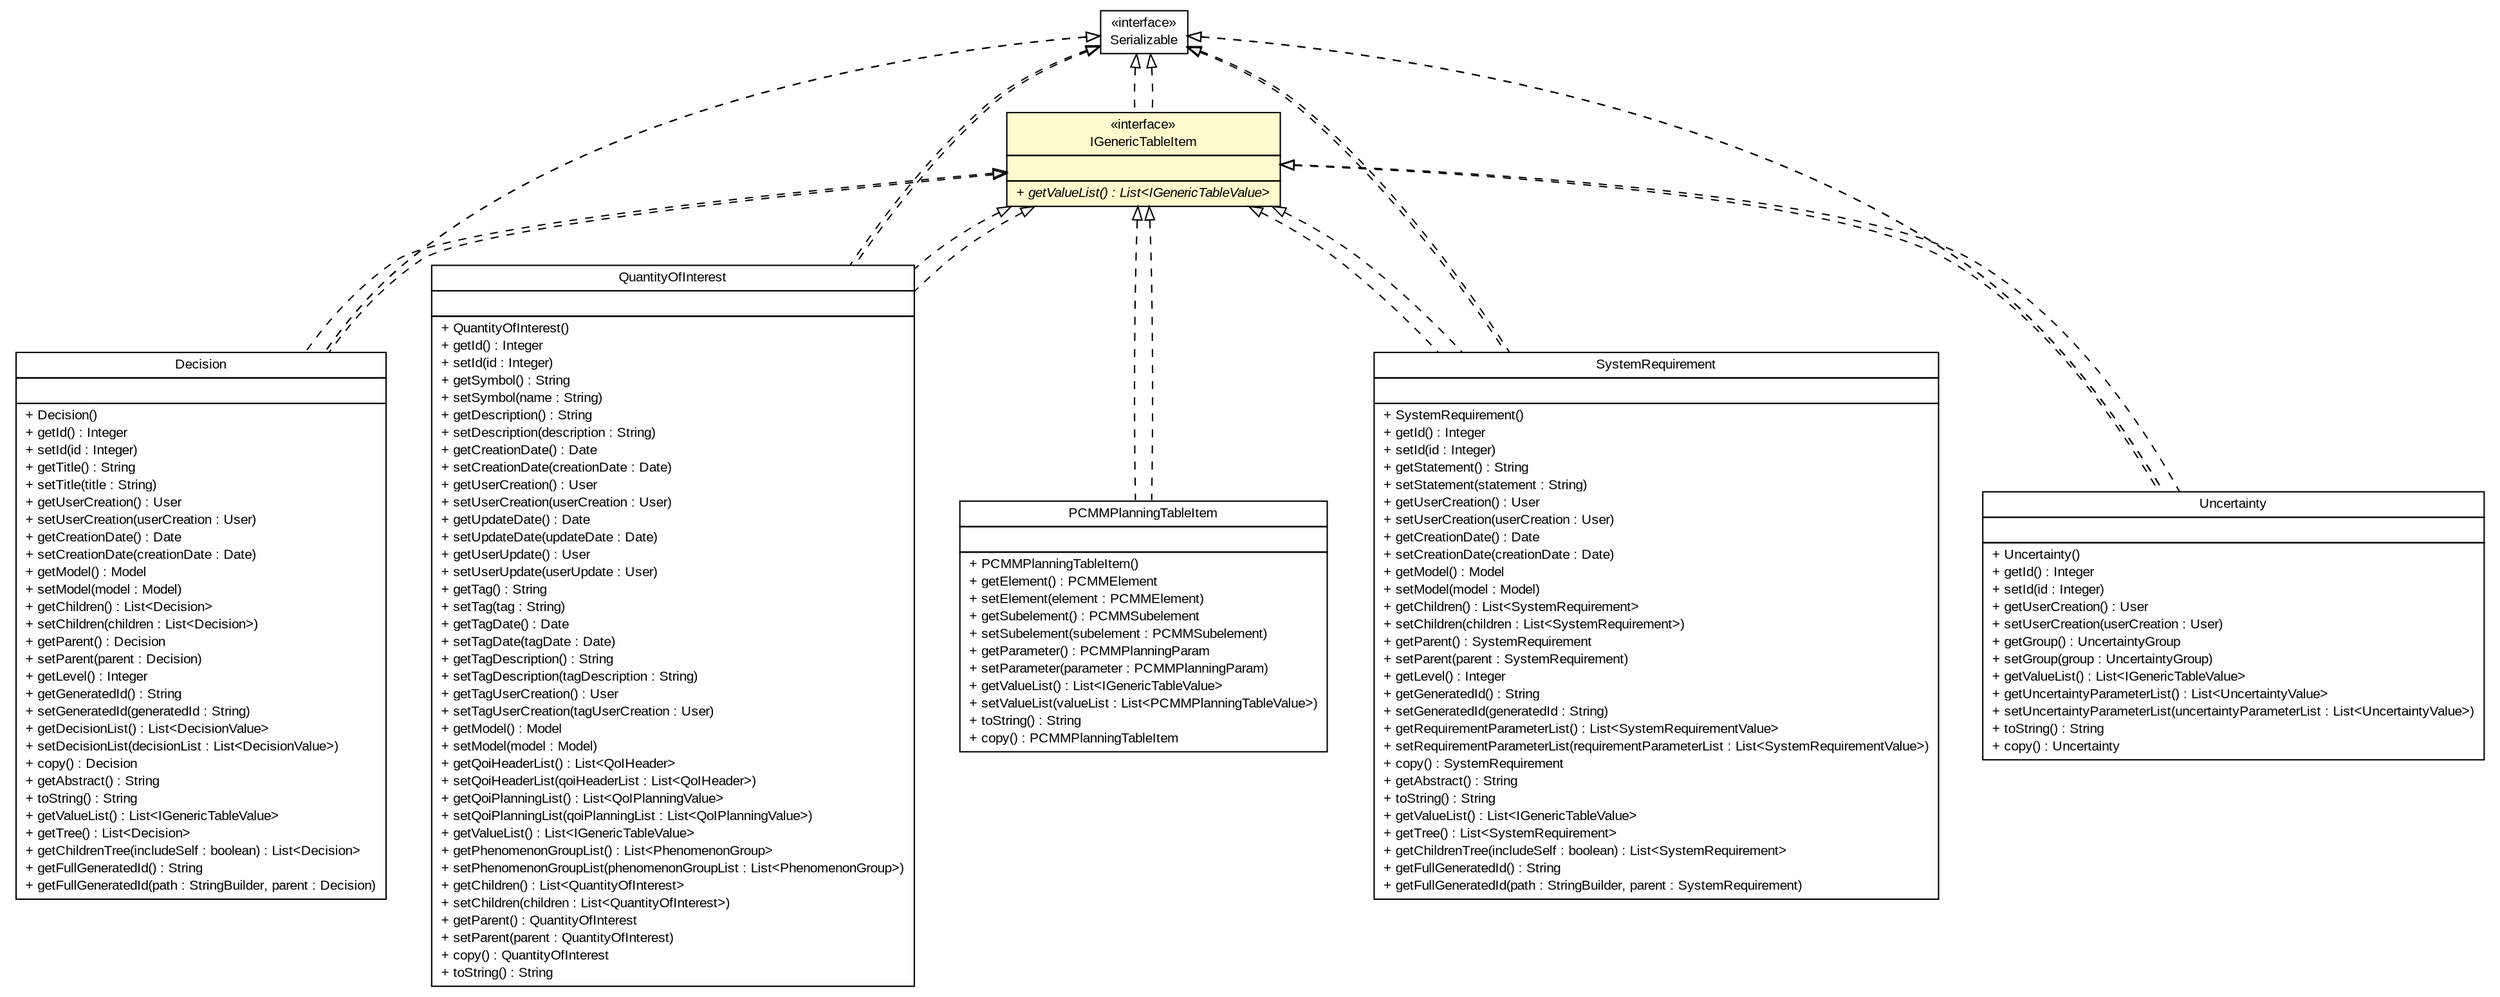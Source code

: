 #!/usr/local/bin/dot
#
# Class diagram 
# Generated by UMLGraph version R5_6-24-gf6e263 (http://www.umlgraph.org/)
#

digraph G {
	edge [fontname="arial",fontsize=10,labelfontname="arial",labelfontsize=10];
	node [fontname="arial",fontsize=10,shape=plaintext];
	nodesep=0.25;
	ranksep=0.5;
	// gov.sandia.cf.model.Decision
	c155906 [label=<<table title="gov.sandia.cf.model.Decision" border="0" cellborder="1" cellspacing="0" cellpadding="2" port="p" href="./Decision.html">
		<tr><td><table border="0" cellspacing="0" cellpadding="1">
<tr><td align="center" balign="center"> Decision </td></tr>
		</table></td></tr>
		<tr><td><table border="0" cellspacing="0" cellpadding="1">
<tr><td align="left" balign="left">  </td></tr>
		</table></td></tr>
		<tr><td><table border="0" cellspacing="0" cellpadding="1">
<tr><td align="left" balign="left"> + Decision() </td></tr>
<tr><td align="left" balign="left"> + getId() : Integer </td></tr>
<tr><td align="left" balign="left"> + setId(id : Integer) </td></tr>
<tr><td align="left" balign="left"> + getTitle() : String </td></tr>
<tr><td align="left" balign="left"> + setTitle(title : String) </td></tr>
<tr><td align="left" balign="left"> + getUserCreation() : User </td></tr>
<tr><td align="left" balign="left"> + setUserCreation(userCreation : User) </td></tr>
<tr><td align="left" balign="left"> + getCreationDate() : Date </td></tr>
<tr><td align="left" balign="left"> + setCreationDate(creationDate : Date) </td></tr>
<tr><td align="left" balign="left"> + getModel() : Model </td></tr>
<tr><td align="left" balign="left"> + setModel(model : Model) </td></tr>
<tr><td align="left" balign="left"> + getChildren() : List&lt;Decision&gt; </td></tr>
<tr><td align="left" balign="left"> + setChildren(children : List&lt;Decision&gt;) </td></tr>
<tr><td align="left" balign="left"> + getParent() : Decision </td></tr>
<tr><td align="left" balign="left"> + setParent(parent : Decision) </td></tr>
<tr><td align="left" balign="left"> + getLevel() : Integer </td></tr>
<tr><td align="left" balign="left"> + getGeneratedId() : String </td></tr>
<tr><td align="left" balign="left"> + setGeneratedId(generatedId : String) </td></tr>
<tr><td align="left" balign="left"> + getDecisionList() : List&lt;DecisionValue&gt; </td></tr>
<tr><td align="left" balign="left"> + setDecisionList(decisionList : List&lt;DecisionValue&gt;) </td></tr>
<tr><td align="left" balign="left"> + copy() : Decision </td></tr>
<tr><td align="left" balign="left"> + getAbstract() : String </td></tr>
<tr><td align="left" balign="left"> + toString() : String </td></tr>
<tr><td align="left" balign="left"> + getValueList() : List&lt;IGenericTableValue&gt; </td></tr>
<tr><td align="left" balign="left"> + getTree() : List&lt;Decision&gt; </td></tr>
<tr><td align="left" balign="left"> + getChildrenTree(includeSelf : boolean) : List&lt;Decision&gt; </td></tr>
<tr><td align="left" balign="left"> + getFullGeneratedId() : String </td></tr>
<tr><td align="left" balign="left"> + getFullGeneratedId(path : StringBuilder, parent : Decision) </td></tr>
		</table></td></tr>
		</table>>, URL="./Decision.html", fontname="arial", fontcolor="black", fontsize=10.0];
	// gov.sandia.cf.model.IGenericTableItem
	c155931 [label=<<table title="gov.sandia.cf.model.IGenericTableItem" border="0" cellborder="1" cellspacing="0" cellpadding="2" port="p" bgcolor="lemonChiffon" href="./IGenericTableItem.html">
		<tr><td><table border="0" cellspacing="0" cellpadding="1">
<tr><td align="center" balign="center"> &#171;interface&#187; </td></tr>
<tr><td align="center" balign="center"> IGenericTableItem </td></tr>
		</table></td></tr>
		<tr><td><table border="0" cellspacing="0" cellpadding="1">
<tr><td align="left" balign="left">  </td></tr>
		</table></td></tr>
		<tr><td><table border="0" cellspacing="0" cellpadding="1">
<tr><td align="left" balign="left"><font face="arial italic" point-size="10.0"> + getValueList() : List&lt;IGenericTableValue&gt; </font></td></tr>
		</table></td></tr>
		</table>>, URL="./IGenericTableItem.html", fontname="arial", fontcolor="black", fontsize=10.0];
	// gov.sandia.cf.model.PCMMPlanningTableItem
	c155972 [label=<<table title="gov.sandia.cf.model.PCMMPlanningTableItem" border="0" cellborder="1" cellspacing="0" cellpadding="2" port="p" href="./PCMMPlanningTableItem.html">
		<tr><td><table border="0" cellspacing="0" cellpadding="1">
<tr><td align="center" balign="center"> PCMMPlanningTableItem </td></tr>
		</table></td></tr>
		<tr><td><table border="0" cellspacing="0" cellpadding="1">
<tr><td align="left" balign="left">  </td></tr>
		</table></td></tr>
		<tr><td><table border="0" cellspacing="0" cellpadding="1">
<tr><td align="left" balign="left"> + PCMMPlanningTableItem() </td></tr>
<tr><td align="left" balign="left"> + getElement() : PCMMElement </td></tr>
<tr><td align="left" balign="left"> + setElement(element : PCMMElement) </td></tr>
<tr><td align="left" balign="left"> + getSubelement() : PCMMSubelement </td></tr>
<tr><td align="left" balign="left"> + setSubelement(subelement : PCMMSubelement) </td></tr>
<tr><td align="left" balign="left"> + getParameter() : PCMMPlanningParam </td></tr>
<tr><td align="left" balign="left"> + setParameter(parameter : PCMMPlanningParam) </td></tr>
<tr><td align="left" balign="left"> + getValueList() : List&lt;IGenericTableValue&gt; </td></tr>
<tr><td align="left" balign="left"> + setValueList(valueList : List&lt;PCMMPlanningTableValue&gt;) </td></tr>
<tr><td align="left" balign="left"> + toString() : String </td></tr>
<tr><td align="left" balign="left"> + copy() : PCMMPlanningTableItem </td></tr>
		</table></td></tr>
		</table>>, URL="./PCMMPlanningTableItem.html", fontname="arial", fontcolor="black", fontsize=10.0];
	// gov.sandia.cf.model.QuantityOfInterest
	c156004 [label=<<table title="gov.sandia.cf.model.QuantityOfInterest" border="0" cellborder="1" cellspacing="0" cellpadding="2" port="p" href="./QuantityOfInterest.html">
		<tr><td><table border="0" cellspacing="0" cellpadding="1">
<tr><td align="center" balign="center"> QuantityOfInterest </td></tr>
		</table></td></tr>
		<tr><td><table border="0" cellspacing="0" cellpadding="1">
<tr><td align="left" balign="left">  </td></tr>
		</table></td></tr>
		<tr><td><table border="0" cellspacing="0" cellpadding="1">
<tr><td align="left" balign="left"> + QuantityOfInterest() </td></tr>
<tr><td align="left" balign="left"> + getId() : Integer </td></tr>
<tr><td align="left" balign="left"> + setId(id : Integer) </td></tr>
<tr><td align="left" balign="left"> + getSymbol() : String </td></tr>
<tr><td align="left" balign="left"> + setSymbol(name : String) </td></tr>
<tr><td align="left" balign="left"> + getDescription() : String </td></tr>
<tr><td align="left" balign="left"> + setDescription(description : String) </td></tr>
<tr><td align="left" balign="left"> + getCreationDate() : Date </td></tr>
<tr><td align="left" balign="left"> + setCreationDate(creationDate : Date) </td></tr>
<tr><td align="left" balign="left"> + getUserCreation() : User </td></tr>
<tr><td align="left" balign="left"> + setUserCreation(userCreation : User) </td></tr>
<tr><td align="left" balign="left"> + getUpdateDate() : Date </td></tr>
<tr><td align="left" balign="left"> + setUpdateDate(updateDate : Date) </td></tr>
<tr><td align="left" balign="left"> + getUserUpdate() : User </td></tr>
<tr><td align="left" balign="left"> + setUserUpdate(userUpdate : User) </td></tr>
<tr><td align="left" balign="left"> + getTag() : String </td></tr>
<tr><td align="left" balign="left"> + setTag(tag : String) </td></tr>
<tr><td align="left" balign="left"> + getTagDate() : Date </td></tr>
<tr><td align="left" balign="left"> + setTagDate(tagDate : Date) </td></tr>
<tr><td align="left" balign="left"> + getTagDescription() : String </td></tr>
<tr><td align="left" balign="left"> + setTagDescription(tagDescription : String) </td></tr>
<tr><td align="left" balign="left"> + getTagUserCreation() : User </td></tr>
<tr><td align="left" balign="left"> + setTagUserCreation(tagUserCreation : User) </td></tr>
<tr><td align="left" balign="left"> + getModel() : Model </td></tr>
<tr><td align="left" balign="left"> + setModel(model : Model) </td></tr>
<tr><td align="left" balign="left"> + getQoiHeaderList() : List&lt;QoIHeader&gt; </td></tr>
<tr><td align="left" balign="left"> + setQoiHeaderList(qoiHeaderList : List&lt;QoIHeader&gt;) </td></tr>
<tr><td align="left" balign="left"> + getQoiPlanningList() : List&lt;QoIPlanningValue&gt; </td></tr>
<tr><td align="left" balign="left"> + setQoiPlanningList(qoiPlanningList : List&lt;QoIPlanningValue&gt;) </td></tr>
<tr><td align="left" balign="left"> + getValueList() : List&lt;IGenericTableValue&gt; </td></tr>
<tr><td align="left" balign="left"> + getPhenomenonGroupList() : List&lt;PhenomenonGroup&gt; </td></tr>
<tr><td align="left" balign="left"> + setPhenomenonGroupList(phenomenonGroupList : List&lt;PhenomenonGroup&gt;) </td></tr>
<tr><td align="left" balign="left"> + getChildren() : List&lt;QuantityOfInterest&gt; </td></tr>
<tr><td align="left" balign="left"> + setChildren(children : List&lt;QuantityOfInterest&gt;) </td></tr>
<tr><td align="left" balign="left"> + getParent() : QuantityOfInterest </td></tr>
<tr><td align="left" balign="left"> + setParent(parent : QuantityOfInterest) </td></tr>
<tr><td align="left" balign="left"> + copy() : QuantityOfInterest </td></tr>
<tr><td align="left" balign="left"> + toString() : String </td></tr>
		</table></td></tr>
		</table>>, URL="./QuantityOfInterest.html", fontname="arial", fontcolor="black", fontsize=10.0];
	// gov.sandia.cf.model.SystemRequirement
	c156010 [label=<<table title="gov.sandia.cf.model.SystemRequirement" border="0" cellborder="1" cellspacing="0" cellpadding="2" port="p" href="./SystemRequirement.html">
		<tr><td><table border="0" cellspacing="0" cellpadding="1">
<tr><td align="center" balign="center"> SystemRequirement </td></tr>
		</table></td></tr>
		<tr><td><table border="0" cellspacing="0" cellpadding="1">
<tr><td align="left" balign="left">  </td></tr>
		</table></td></tr>
		<tr><td><table border="0" cellspacing="0" cellpadding="1">
<tr><td align="left" balign="left"> + SystemRequirement() </td></tr>
<tr><td align="left" balign="left"> + getId() : Integer </td></tr>
<tr><td align="left" balign="left"> + setId(id : Integer) </td></tr>
<tr><td align="left" balign="left"> + getStatement() : String </td></tr>
<tr><td align="left" balign="left"> + setStatement(statement : String) </td></tr>
<tr><td align="left" balign="left"> + getUserCreation() : User </td></tr>
<tr><td align="left" balign="left"> + setUserCreation(userCreation : User) </td></tr>
<tr><td align="left" balign="left"> + getCreationDate() : Date </td></tr>
<tr><td align="left" balign="left"> + setCreationDate(creationDate : Date) </td></tr>
<tr><td align="left" balign="left"> + getModel() : Model </td></tr>
<tr><td align="left" balign="left"> + setModel(model : Model) </td></tr>
<tr><td align="left" balign="left"> + getChildren() : List&lt;SystemRequirement&gt; </td></tr>
<tr><td align="left" balign="left"> + setChildren(children : List&lt;SystemRequirement&gt;) </td></tr>
<tr><td align="left" balign="left"> + getParent() : SystemRequirement </td></tr>
<tr><td align="left" balign="left"> + setParent(parent : SystemRequirement) </td></tr>
<tr><td align="left" balign="left"> + getLevel() : Integer </td></tr>
<tr><td align="left" balign="left"> + getGeneratedId() : String </td></tr>
<tr><td align="left" balign="left"> + setGeneratedId(generatedId : String) </td></tr>
<tr><td align="left" balign="left"> + getRequirementParameterList() : List&lt;SystemRequirementValue&gt; </td></tr>
<tr><td align="left" balign="left"> + setRequirementParameterList(requirementParameterList : List&lt;SystemRequirementValue&gt;) </td></tr>
<tr><td align="left" balign="left"> + copy() : SystemRequirement </td></tr>
<tr><td align="left" balign="left"> + getAbstract() : String </td></tr>
<tr><td align="left" balign="left"> + toString() : String </td></tr>
<tr><td align="left" balign="left"> + getValueList() : List&lt;IGenericTableValue&gt; </td></tr>
<tr><td align="left" balign="left"> + getTree() : List&lt;SystemRequirement&gt; </td></tr>
<tr><td align="left" balign="left"> + getChildrenTree(includeSelf : boolean) : List&lt;SystemRequirement&gt; </td></tr>
<tr><td align="left" balign="left"> + getFullGeneratedId() : String </td></tr>
<tr><td align="left" balign="left"> + getFullGeneratedId(path : StringBuilder, parent : SystemRequirement) </td></tr>
		</table></td></tr>
		</table>>, URL="./SystemRequirement.html", fontname="arial", fontcolor="black", fontsize=10.0];
	// gov.sandia.cf.model.Uncertainty
	c156019 [label=<<table title="gov.sandia.cf.model.Uncertainty" border="0" cellborder="1" cellspacing="0" cellpadding="2" port="p" href="./Uncertainty.html">
		<tr><td><table border="0" cellspacing="0" cellpadding="1">
<tr><td align="center" balign="center"> Uncertainty </td></tr>
		</table></td></tr>
		<tr><td><table border="0" cellspacing="0" cellpadding="1">
<tr><td align="left" balign="left">  </td></tr>
		</table></td></tr>
		<tr><td><table border="0" cellspacing="0" cellpadding="1">
<tr><td align="left" balign="left"> + Uncertainty() </td></tr>
<tr><td align="left" balign="left"> + getId() : Integer </td></tr>
<tr><td align="left" balign="left"> + setId(id : Integer) </td></tr>
<tr><td align="left" balign="left"> + getUserCreation() : User </td></tr>
<tr><td align="left" balign="left"> + setUserCreation(userCreation : User) </td></tr>
<tr><td align="left" balign="left"> + getGroup() : UncertaintyGroup </td></tr>
<tr><td align="left" balign="left"> + setGroup(group : UncertaintyGroup) </td></tr>
<tr><td align="left" balign="left"> + getValueList() : List&lt;IGenericTableValue&gt; </td></tr>
<tr><td align="left" balign="left"> + getUncertaintyParameterList() : List&lt;UncertaintyValue&gt; </td></tr>
<tr><td align="left" balign="left"> + setUncertaintyParameterList(uncertaintyParameterList : List&lt;UncertaintyValue&gt;) </td></tr>
<tr><td align="left" balign="left"> + toString() : String </td></tr>
<tr><td align="left" balign="left"> + copy() : Uncertainty </td></tr>
		</table></td></tr>
		</table>>, URL="./Uncertainty.html", fontname="arial", fontcolor="black", fontsize=10.0];
	//gov.sandia.cf.model.Decision implements java.io.Serializable
	c156282:p -> c155906:p [dir=back,arrowtail=empty,style=dashed];
	//gov.sandia.cf.model.Decision implements gov.sandia.cf.model.IGenericTableItem
	c155931:p -> c155906:p [dir=back,arrowtail=empty,style=dashed];
	//gov.sandia.cf.model.IGenericTableItem implements java.io.Serializable
	c156282:p -> c155931:p [dir=back,arrowtail=empty,style=dashed];
	//gov.sandia.cf.model.PCMMPlanningTableItem implements gov.sandia.cf.model.IGenericTableItem
	c155931:p -> c155972:p [dir=back,arrowtail=empty,style=dashed];
	//gov.sandia.cf.model.QuantityOfInterest implements java.io.Serializable
	c156282:p -> c156004:p [dir=back,arrowtail=empty,style=dashed];
	//gov.sandia.cf.model.QuantityOfInterest implements gov.sandia.cf.model.IGenericTableItem
	c155931:p -> c156004:p [dir=back,arrowtail=empty,style=dashed];
	//gov.sandia.cf.model.SystemRequirement implements java.io.Serializable
	c156282:p -> c156010:p [dir=back,arrowtail=empty,style=dashed];
	//gov.sandia.cf.model.SystemRequirement implements gov.sandia.cf.model.IGenericTableItem
	c155931:p -> c156010:p [dir=back,arrowtail=empty,style=dashed];
	//gov.sandia.cf.model.Uncertainty implements java.io.Serializable
	c156282:p -> c156019:p [dir=back,arrowtail=empty,style=dashed];
	//gov.sandia.cf.model.Uncertainty implements gov.sandia.cf.model.IGenericTableItem
	c155931:p -> c156019:p [dir=back,arrowtail=empty,style=dashed];
	//gov.sandia.cf.model.Uncertainty implements java.io.Serializable
	c156282:p -> c156019:p [dir=back,arrowtail=empty,style=dashed];
	//gov.sandia.cf.model.Uncertainty implements gov.sandia.cf.model.IGenericTableItem
	c155931:p -> c156019:p [dir=back,arrowtail=empty,style=dashed];
	//gov.sandia.cf.model.SystemRequirement implements java.io.Serializable
	c156282:p -> c156010:p [dir=back,arrowtail=empty,style=dashed];
	//gov.sandia.cf.model.SystemRequirement implements gov.sandia.cf.model.IGenericTableItem
	c155931:p -> c156010:p [dir=back,arrowtail=empty,style=dashed];
	//gov.sandia.cf.model.QuantityOfInterest implements java.io.Serializable
	c156282:p -> c156004:p [dir=back,arrowtail=empty,style=dashed];
	//gov.sandia.cf.model.QuantityOfInterest implements gov.sandia.cf.model.IGenericTableItem
	c155931:p -> c156004:p [dir=back,arrowtail=empty,style=dashed];
	//gov.sandia.cf.model.PCMMPlanningTableItem implements gov.sandia.cf.model.IGenericTableItem
	c155931:p -> c155972:p [dir=back,arrowtail=empty,style=dashed];
	//gov.sandia.cf.model.IGenericTableItem implements java.io.Serializable
	c156282:p -> c155931:p [dir=back,arrowtail=empty,style=dashed];
	//gov.sandia.cf.model.Decision implements java.io.Serializable
	c156282:p -> c155906:p [dir=back,arrowtail=empty,style=dashed];
	//gov.sandia.cf.model.Decision implements gov.sandia.cf.model.IGenericTableItem
	c155931:p -> c155906:p [dir=back,arrowtail=empty,style=dashed];
	// java.io.Serializable
	c156282 [label=<<table title="java.io.Serializable" border="0" cellborder="1" cellspacing="0" cellpadding="2" port="p" href="http://java.sun.com/j2se/1.4.2/docs/api/java/io/Serializable.html">
		<tr><td><table border="0" cellspacing="0" cellpadding="1">
<tr><td align="center" balign="center"> &#171;interface&#187; </td></tr>
<tr><td align="center" balign="center"> Serializable </td></tr>
		</table></td></tr>
		</table>>, URL="http://java.sun.com/j2se/1.4.2/docs/api/java/io/Serializable.html", fontname="arial", fontcolor="black", fontsize=10.0];
}

